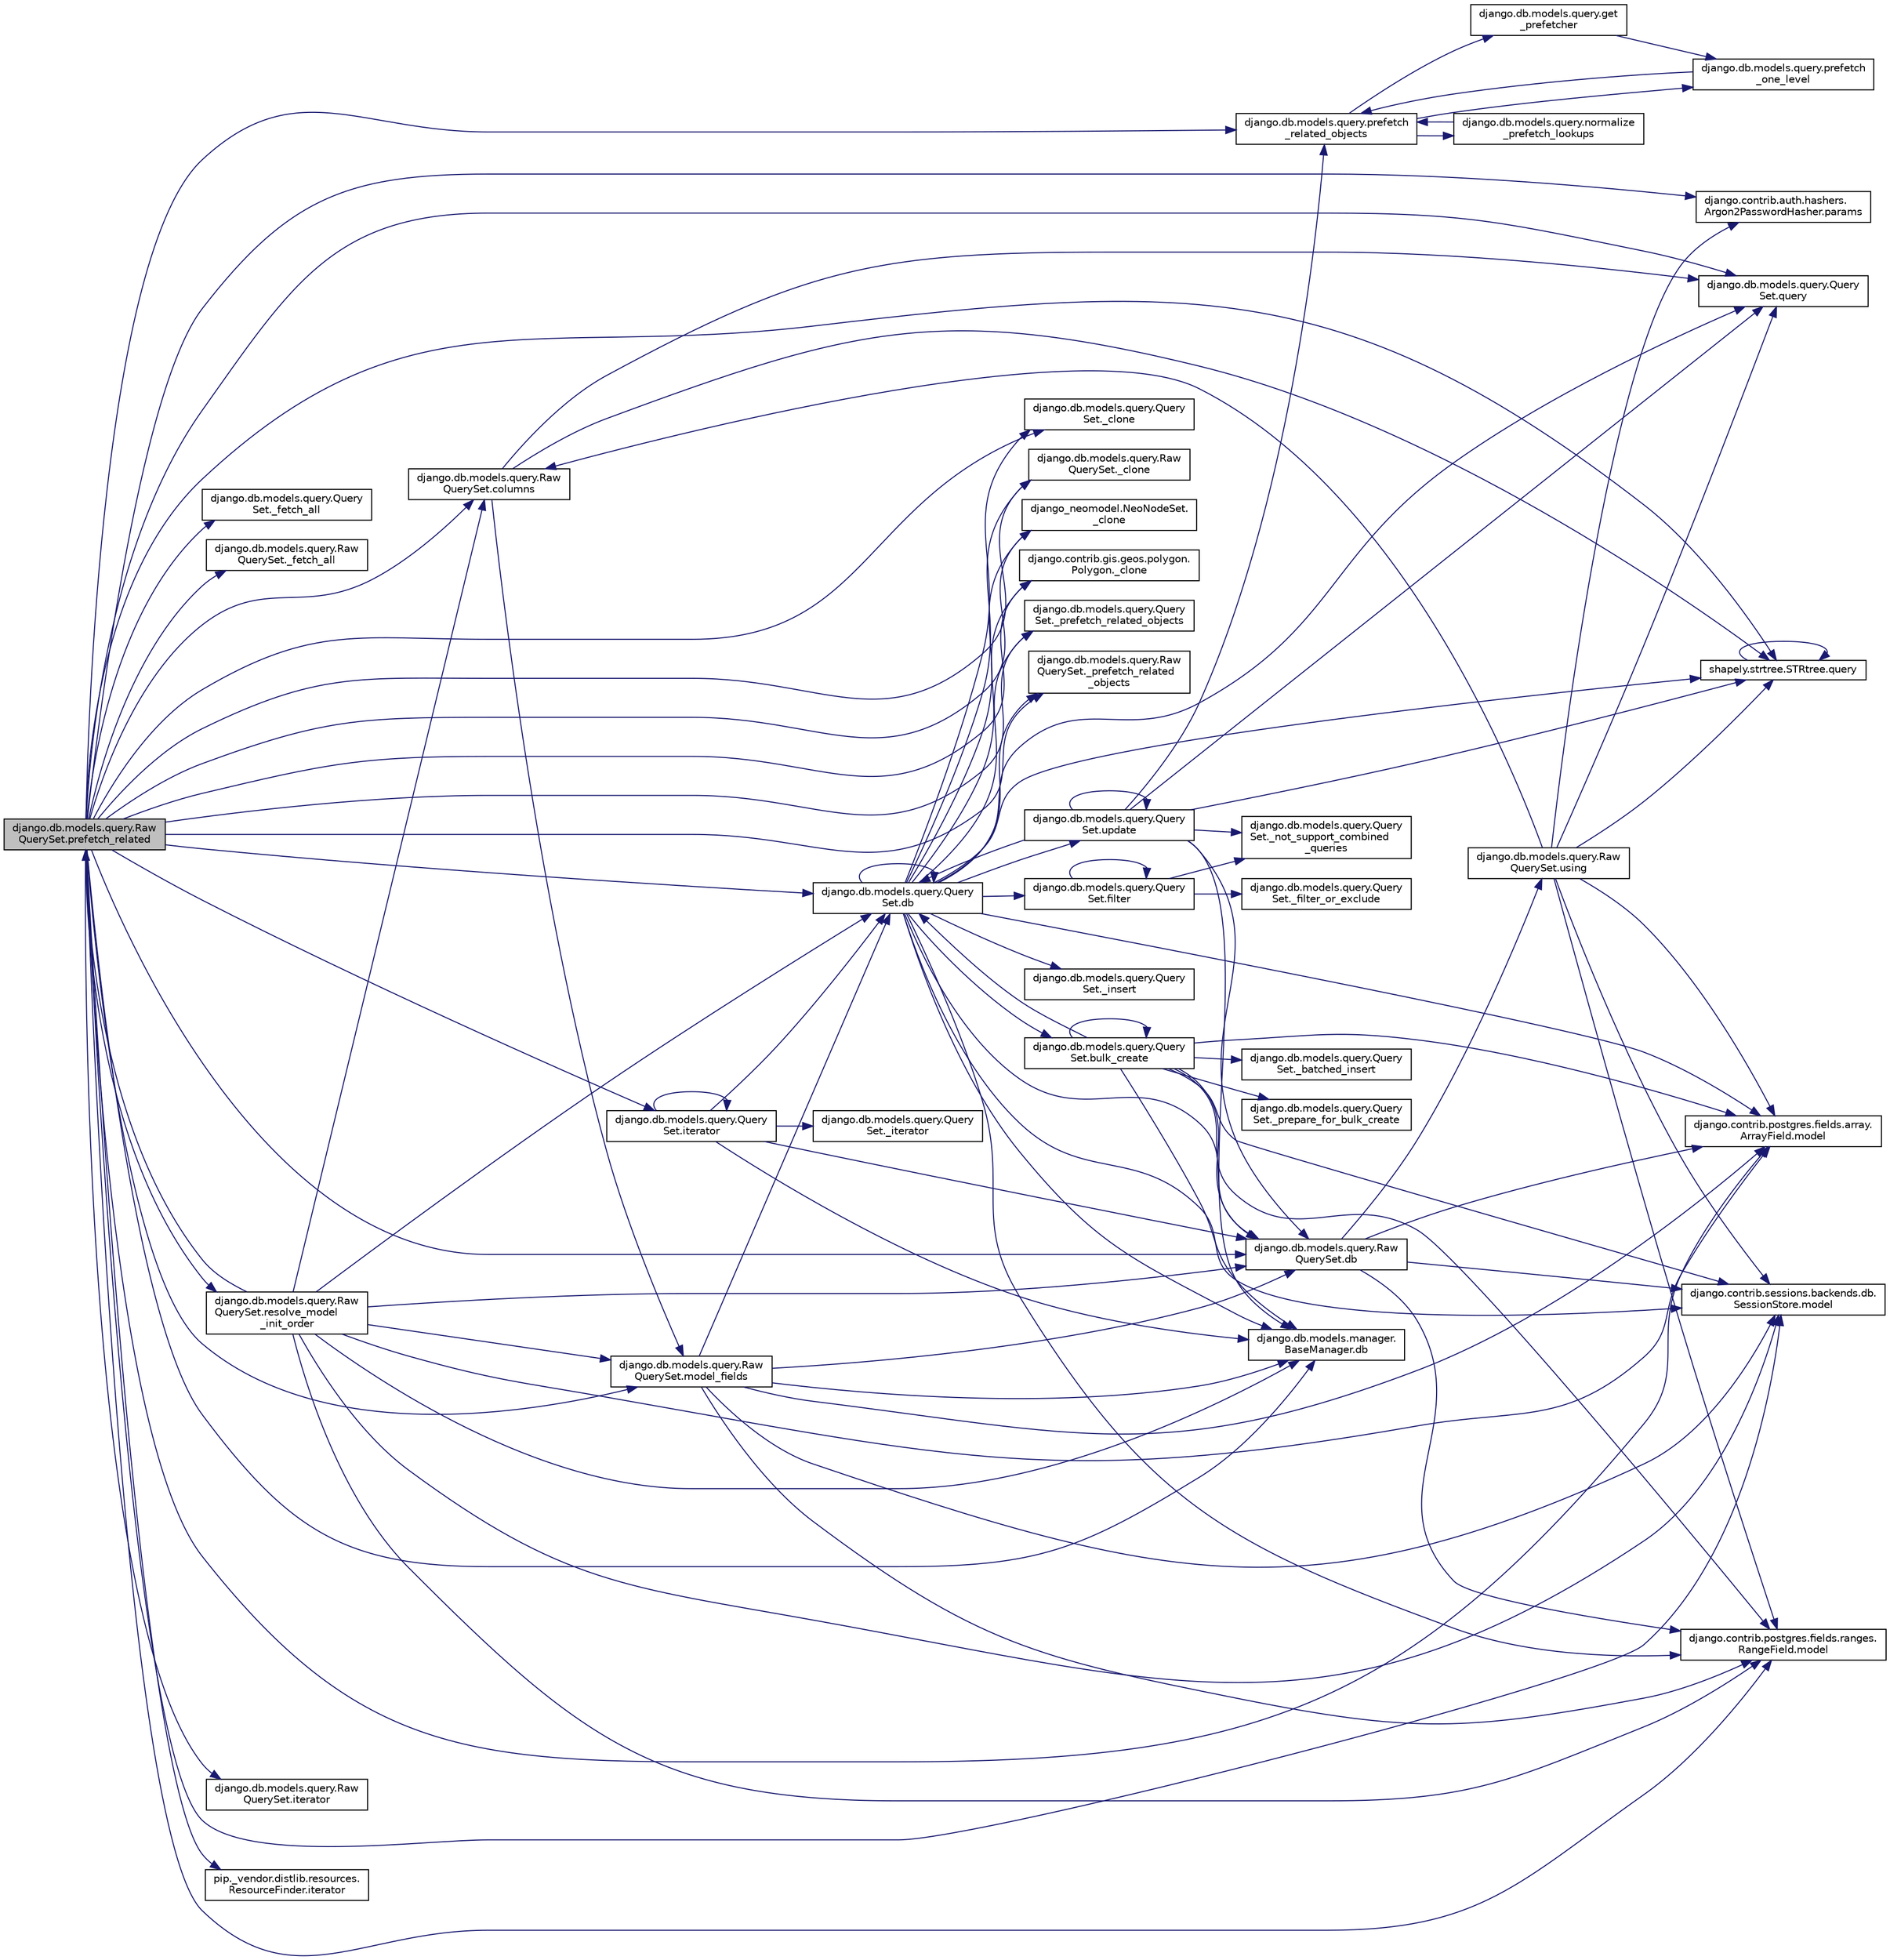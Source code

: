 digraph "django.db.models.query.RawQuerySet.prefetch_related"
{
 // LATEX_PDF_SIZE
  edge [fontname="Helvetica",fontsize="10",labelfontname="Helvetica",labelfontsize="10"];
  node [fontname="Helvetica",fontsize="10",shape=record];
  rankdir="LR";
  Node1 [label="django.db.models.query.Raw\lQuerySet.prefetch_related",height=0.2,width=0.4,color="black", fillcolor="grey75", style="filled", fontcolor="black",tooltip=" "];
  Node1 -> Node2 [color="midnightblue",fontsize="10",style="solid",fontname="Helvetica"];
  Node2 [label="django.db.models.query.Query\lSet._clone",height=0.2,width=0.4,color="black", fillcolor="white", style="filled",URL="$dd/d94/classdjango_1_1db_1_1models_1_1query_1_1_query_set.html#a1119a4a787bdcd488586c2e4142b933d",tooltip=" "];
  Node1 -> Node3 [color="midnightblue",fontsize="10",style="solid",fontname="Helvetica"];
  Node3 [label="django.db.models.query.Raw\lQuerySet._clone",height=0.2,width=0.4,color="black", fillcolor="white", style="filled",URL="$dd/d2c/classdjango_1_1db_1_1models_1_1query_1_1_raw_query_set.html#a3ef7a57554324df74f64deaee5a90b2d",tooltip=" "];
  Node1 -> Node4 [color="midnightblue",fontsize="10",style="solid",fontname="Helvetica"];
  Node4 [label="django_neomodel.NeoNodeSet.\l_clone",height=0.2,width=0.4,color="black", fillcolor="white", style="filled",URL="$d0/d61/classdjango__neomodel_1_1_neo_node_set.html#a56ae1f38bedda296e1c83267cff86cda",tooltip=" "];
  Node1 -> Node5 [color="midnightblue",fontsize="10",style="solid",fontname="Helvetica"];
  Node5 [label="django.contrib.gis.geos.polygon.\lPolygon._clone",height=0.2,width=0.4,color="black", fillcolor="white", style="filled",URL="$db/d1d/classdjango_1_1contrib_1_1gis_1_1geos_1_1polygon_1_1_polygon.html#a38395a86a6c44df2506600e6135c568f",tooltip=" "];
  Node1 -> Node6 [color="midnightblue",fontsize="10",style="solid",fontname="Helvetica"];
  Node6 [label="django.db.models.query.Query\lSet._fetch_all",height=0.2,width=0.4,color="black", fillcolor="white", style="filled",URL="$dd/d94/classdjango_1_1db_1_1models_1_1query_1_1_query_set.html#a003bf3f4ce437e66408378cfd909a5a5",tooltip=" "];
  Node1 -> Node7 [color="midnightblue",fontsize="10",style="solid",fontname="Helvetica"];
  Node7 [label="django.db.models.query.Raw\lQuerySet._fetch_all",height=0.2,width=0.4,color="black", fillcolor="white", style="filled",URL="$dd/d2c/classdjango_1_1db_1_1models_1_1query_1_1_raw_query_set.html#ad35ba4b0b24a49981eca770985a61f8c",tooltip=" "];
  Node1 -> Node8 [color="midnightblue",fontsize="10",style="solid",fontname="Helvetica"];
  Node8 [label="django.db.models.query.Query\lSet._prefetch_related_objects",height=0.2,width=0.4,color="black", fillcolor="white", style="filled",URL="$dd/d94/classdjango_1_1db_1_1models_1_1query_1_1_query_set.html#a29190d567a1cc7e39bc6dfb2352e1b33",tooltip=" "];
  Node1 -> Node9 [color="midnightblue",fontsize="10",style="solid",fontname="Helvetica"];
  Node9 [label="django.db.models.query.Raw\lQuerySet._prefetch_related\l_objects",height=0.2,width=0.4,color="black", fillcolor="white", style="filled",URL="$dd/d2c/classdjango_1_1db_1_1models_1_1query_1_1_raw_query_set.html#a609650a46c3d364771a3f0848fa30fcf",tooltip=" "];
  Node1 -> Node10 [color="midnightblue",fontsize="10",style="solid",fontname="Helvetica"];
  Node10 [label="django.db.models.query.Raw\lQuerySet.columns",height=0.2,width=0.4,color="black", fillcolor="white", style="filled",URL="$dd/d2c/classdjango_1_1db_1_1models_1_1query_1_1_raw_query_set.html#a8c630d112eb4cf03c177fefa60061ec3",tooltip=" "];
  Node10 -> Node11 [color="midnightblue",fontsize="10",style="solid",fontname="Helvetica"];
  Node11 [label="django.db.models.query.Raw\lQuerySet.model_fields",height=0.2,width=0.4,color="black", fillcolor="white", style="filled",URL="$dd/d2c/classdjango_1_1db_1_1models_1_1query_1_1_raw_query_set.html#ad16483dd2142258da490a82c56f40895",tooltip=" "];
  Node11 -> Node12 [color="midnightblue",fontsize="10",style="solid",fontname="Helvetica"];
  Node12 [label="django.db.models.manager.\lBaseManager.db",height=0.2,width=0.4,color="black", fillcolor="white", style="filled",URL="$d1/d1c/classdjango_1_1db_1_1models_1_1manager_1_1_base_manager.html#a9891c7493e786de35084e74b08c82f33",tooltip=" "];
  Node11 -> Node13 [color="midnightblue",fontsize="10",style="solid",fontname="Helvetica"];
  Node13 [label="django.db.models.query.Query\lSet.db",height=0.2,width=0.4,color="black", fillcolor="white", style="filled",URL="$dd/d94/classdjango_1_1db_1_1models_1_1query_1_1_query_set.html#a5b0de9da0ddb65ea32df950fdbbdf2c5",tooltip=" "];
  Node13 -> Node2 [color="midnightblue",fontsize="10",style="solid",fontname="Helvetica"];
  Node13 -> Node3 [color="midnightblue",fontsize="10",style="solid",fontname="Helvetica"];
  Node13 -> Node4 [color="midnightblue",fontsize="10",style="solid",fontname="Helvetica"];
  Node13 -> Node5 [color="midnightblue",fontsize="10",style="solid",fontname="Helvetica"];
  Node13 -> Node14 [color="midnightblue",fontsize="10",style="solid",fontname="Helvetica"];
  Node14 [label="django.db.models.query.Query\lSet._insert",height=0.2,width=0.4,color="black", fillcolor="white", style="filled",URL="$dd/d94/classdjango_1_1db_1_1models_1_1query_1_1_query_set.html#ae4d271a8b8fedfd346d067437e1f96a4",tooltip=" "];
  Node13 -> Node8 [color="midnightblue",fontsize="10",style="solid",fontname="Helvetica"];
  Node13 -> Node9 [color="midnightblue",fontsize="10",style="solid",fontname="Helvetica"];
  Node13 -> Node15 [color="midnightblue",fontsize="10",style="solid",fontname="Helvetica"];
  Node15 [label="django.db.models.query.Query\lSet.bulk_create",height=0.2,width=0.4,color="black", fillcolor="white", style="filled",URL="$dd/d94/classdjango_1_1db_1_1models_1_1query_1_1_query_set.html#a631e6dda66c73a8fe3ec4c6301f77c1e",tooltip=" "];
  Node15 -> Node16 [color="midnightblue",fontsize="10",style="solid",fontname="Helvetica"];
  Node16 [label="django.db.models.query.Query\lSet._batched_insert",height=0.2,width=0.4,color="black", fillcolor="white", style="filled",URL="$dd/d94/classdjango_1_1db_1_1models_1_1query_1_1_query_set.html#ade2a54469de6d007271c5b9f7116fbc8",tooltip=" "];
  Node15 -> Node17 [color="midnightblue",fontsize="10",style="solid",fontname="Helvetica"];
  Node17 [label="django.db.models.query.Query\lSet._prepare_for_bulk_create",height=0.2,width=0.4,color="black", fillcolor="white", style="filled",URL="$dd/d94/classdjango_1_1db_1_1models_1_1query_1_1_query_set.html#a6f9673c8f817a54dbedaea2faf1842c2",tooltip=" "];
  Node15 -> Node15 [color="midnightblue",fontsize="10",style="solid",fontname="Helvetica"];
  Node15 -> Node12 [color="midnightblue",fontsize="10",style="solid",fontname="Helvetica"];
  Node15 -> Node13 [color="midnightblue",fontsize="10",style="solid",fontname="Helvetica"];
  Node15 -> Node18 [color="midnightblue",fontsize="10",style="solid",fontname="Helvetica"];
  Node18 [label="django.db.models.query.Raw\lQuerySet.db",height=0.2,width=0.4,color="black", fillcolor="white", style="filled",URL="$dd/d2c/classdjango_1_1db_1_1models_1_1query_1_1_raw_query_set.html#af0898437076d82b1af6e9851ea85caff",tooltip=" "];
  Node18 -> Node19 [color="midnightblue",fontsize="10",style="solid",fontname="Helvetica"];
  Node19 [label="django.contrib.postgres.fields.array.\lArrayField.model",height=0.2,width=0.4,color="black", fillcolor="white", style="filled",URL="$dc/ddf/classdjango_1_1contrib_1_1postgres_1_1fields_1_1array_1_1_array_field.html#a43ec884d709f829e50c6881dc369ce94",tooltip=" "];
  Node18 -> Node20 [color="midnightblue",fontsize="10",style="solid",fontname="Helvetica"];
  Node20 [label="django.contrib.postgres.fields.ranges.\lRangeField.model",height=0.2,width=0.4,color="black", fillcolor="white", style="filled",URL="$d5/d99/classdjango_1_1contrib_1_1postgres_1_1fields_1_1ranges_1_1_range_field.html#a5f5cfd6917f141914484d606279cf20a",tooltip=" "];
  Node18 -> Node21 [color="midnightblue",fontsize="10",style="solid",fontname="Helvetica"];
  Node21 [label="django.contrib.sessions.backends.db.\lSessionStore.model",height=0.2,width=0.4,color="black", fillcolor="white", style="filled",URL="$d2/d1a/classdjango_1_1contrib_1_1sessions_1_1backends_1_1db_1_1_session_store.html#a9b2f42869f296eab5fab4dd5867285df",tooltip=" "];
  Node18 -> Node22 [color="midnightblue",fontsize="10",style="solid",fontname="Helvetica"];
  Node22 [label="django.db.models.query.Raw\lQuerySet.using",height=0.2,width=0.4,color="black", fillcolor="white", style="filled",URL="$dd/d2c/classdjango_1_1db_1_1models_1_1query_1_1_raw_query_set.html#afa00103e6226cdc35f5de06b29379004",tooltip=" "];
  Node22 -> Node10 [color="midnightblue",fontsize="10",style="solid",fontname="Helvetica"];
  Node22 -> Node19 [color="midnightblue",fontsize="10",style="solid",fontname="Helvetica"];
  Node22 -> Node20 [color="midnightblue",fontsize="10",style="solid",fontname="Helvetica"];
  Node22 -> Node21 [color="midnightblue",fontsize="10",style="solid",fontname="Helvetica"];
  Node22 -> Node23 [color="midnightblue",fontsize="10",style="solid",fontname="Helvetica"];
  Node23 [label="django.contrib.auth.hashers.\lArgon2PasswordHasher.params",height=0.2,width=0.4,color="black", fillcolor="white", style="filled",URL="$d9/d60/classdjango_1_1contrib_1_1auth_1_1hashers_1_1_argon2_password_hasher.html#a686aba10c20efe71047034d701174c1c",tooltip=" "];
  Node22 -> Node24 [color="midnightblue",fontsize="10",style="solid",fontname="Helvetica"];
  Node24 [label="django.db.models.query.Query\lSet.query",height=0.2,width=0.4,color="black", fillcolor="white", style="filled",URL="$dd/d94/classdjango_1_1db_1_1models_1_1query_1_1_query_set.html#a122ab2492eab3285ee368fba53d18a13",tooltip=" "];
  Node22 -> Node25 [color="midnightblue",fontsize="10",style="solid",fontname="Helvetica"];
  Node25 [label="shapely.strtree.STRtree.query",height=0.2,width=0.4,color="black", fillcolor="white", style="filled",URL="$de/dd0/classshapely_1_1strtree_1_1_s_t_rtree.html#a36091f1859b35aa145800837553ec921",tooltip=" "];
  Node25 -> Node25 [color="midnightblue",fontsize="10",style="solid",fontname="Helvetica"];
  Node15 -> Node19 [color="midnightblue",fontsize="10",style="solid",fontname="Helvetica"];
  Node15 -> Node20 [color="midnightblue",fontsize="10",style="solid",fontname="Helvetica"];
  Node15 -> Node21 [color="midnightblue",fontsize="10",style="solid",fontname="Helvetica"];
  Node13 -> Node12 [color="midnightblue",fontsize="10",style="solid",fontname="Helvetica"];
  Node13 -> Node13 [color="midnightblue",fontsize="10",style="solid",fontname="Helvetica"];
  Node13 -> Node18 [color="midnightblue",fontsize="10",style="solid",fontname="Helvetica"];
  Node13 -> Node26 [color="midnightblue",fontsize="10",style="solid",fontname="Helvetica"];
  Node26 [label="django.db.models.query.Query\lSet.filter",height=0.2,width=0.4,color="black", fillcolor="white", style="filled",URL="$dd/d94/classdjango_1_1db_1_1models_1_1query_1_1_query_set.html#a37963e0b25b04aa93ac1e0e68acd68e7",tooltip=" "];
  Node26 -> Node27 [color="midnightblue",fontsize="10",style="solid",fontname="Helvetica"];
  Node27 [label="django.db.models.query.Query\lSet._filter_or_exclude",height=0.2,width=0.4,color="black", fillcolor="white", style="filled",URL="$dd/d94/classdjango_1_1db_1_1models_1_1query_1_1_query_set.html#a5c73d2ae9b6d3c1f032d479654459b1f",tooltip=" "];
  Node26 -> Node28 [color="midnightblue",fontsize="10",style="solid",fontname="Helvetica"];
  Node28 [label="django.db.models.query.Query\lSet._not_support_combined\l_queries",height=0.2,width=0.4,color="black", fillcolor="white", style="filled",URL="$dd/d94/classdjango_1_1db_1_1models_1_1query_1_1_query_set.html#a861c2ecefc16eb29d7ad4e326ac03fe3",tooltip=" "];
  Node26 -> Node26 [color="midnightblue",fontsize="10",style="solid",fontname="Helvetica"];
  Node13 -> Node19 [color="midnightblue",fontsize="10",style="solid",fontname="Helvetica"];
  Node13 -> Node20 [color="midnightblue",fontsize="10",style="solid",fontname="Helvetica"];
  Node13 -> Node21 [color="midnightblue",fontsize="10",style="solid",fontname="Helvetica"];
  Node13 -> Node24 [color="midnightblue",fontsize="10",style="solid",fontname="Helvetica"];
  Node13 -> Node25 [color="midnightblue",fontsize="10",style="solid",fontname="Helvetica"];
  Node13 -> Node29 [color="midnightblue",fontsize="10",style="solid",fontname="Helvetica"];
  Node29 [label="django.db.models.query.Query\lSet.update",height=0.2,width=0.4,color="black", fillcolor="white", style="filled",URL="$dd/d94/classdjango_1_1db_1_1models_1_1query_1_1_query_set.html#a9a5da2b86b026694eb80eb4529689843",tooltip=" "];
  Node29 -> Node28 [color="midnightblue",fontsize="10",style="solid",fontname="Helvetica"];
  Node29 -> Node12 [color="midnightblue",fontsize="10",style="solid",fontname="Helvetica"];
  Node29 -> Node13 [color="midnightblue",fontsize="10",style="solid",fontname="Helvetica"];
  Node29 -> Node18 [color="midnightblue",fontsize="10",style="solid",fontname="Helvetica"];
  Node29 -> Node30 [color="midnightblue",fontsize="10",style="solid",fontname="Helvetica"];
  Node30 [label="django.db.models.query.prefetch\l_related_objects",height=0.2,width=0.4,color="black", fillcolor="white", style="filled",URL="$de/dc6/namespacedjango_1_1db_1_1models_1_1query.html#a2669eb06c4cc9652fd20fbd8522c12cc",tooltip=" "];
  Node30 -> Node31 [color="midnightblue",fontsize="10",style="solid",fontname="Helvetica"];
  Node31 [label="django.db.models.query.get\l_prefetcher",height=0.2,width=0.4,color="black", fillcolor="white", style="filled",URL="$de/dc6/namespacedjango_1_1db_1_1models_1_1query.html#ad55affecf3e8554a0d34164f8cdb70fa",tooltip=" "];
  Node31 -> Node32 [color="midnightblue",fontsize="10",style="solid",fontname="Helvetica"];
  Node32 [label="django.db.models.query.prefetch\l_one_level",height=0.2,width=0.4,color="black", fillcolor="white", style="filled",URL="$de/dc6/namespacedjango_1_1db_1_1models_1_1query.html#a15fe9400adc265d2aeb133ba8f4299c7",tooltip=" "];
  Node32 -> Node30 [color="midnightblue",fontsize="10",style="solid",fontname="Helvetica"];
  Node30 -> Node33 [color="midnightblue",fontsize="10",style="solid",fontname="Helvetica"];
  Node33 [label="django.db.models.query.normalize\l_prefetch_lookups",height=0.2,width=0.4,color="black", fillcolor="white", style="filled",URL="$de/dc6/namespacedjango_1_1db_1_1models_1_1query.html#ae997cc324c7d13d4d5225d245a5591cc",tooltip=" "];
  Node33 -> Node30 [color="midnightblue",fontsize="10",style="solid",fontname="Helvetica"];
  Node30 -> Node32 [color="midnightblue",fontsize="10",style="solid",fontname="Helvetica"];
  Node29 -> Node24 [color="midnightblue",fontsize="10",style="solid",fontname="Helvetica"];
  Node29 -> Node25 [color="midnightblue",fontsize="10",style="solid",fontname="Helvetica"];
  Node29 -> Node29 [color="midnightblue",fontsize="10",style="solid",fontname="Helvetica"];
  Node11 -> Node18 [color="midnightblue",fontsize="10",style="solid",fontname="Helvetica"];
  Node11 -> Node19 [color="midnightblue",fontsize="10",style="solid",fontname="Helvetica"];
  Node11 -> Node20 [color="midnightblue",fontsize="10",style="solid",fontname="Helvetica"];
  Node11 -> Node21 [color="midnightblue",fontsize="10",style="solid",fontname="Helvetica"];
  Node10 -> Node24 [color="midnightblue",fontsize="10",style="solid",fontname="Helvetica"];
  Node10 -> Node25 [color="midnightblue",fontsize="10",style="solid",fontname="Helvetica"];
  Node1 -> Node12 [color="midnightblue",fontsize="10",style="solid",fontname="Helvetica"];
  Node1 -> Node13 [color="midnightblue",fontsize="10",style="solid",fontname="Helvetica"];
  Node1 -> Node18 [color="midnightblue",fontsize="10",style="solid",fontname="Helvetica"];
  Node1 -> Node34 [color="midnightblue",fontsize="10",style="solid",fontname="Helvetica"];
  Node34 [label="django.db.models.query.Raw\lQuerySet.iterator",height=0.2,width=0.4,color="black", fillcolor="white", style="filled",URL="$dd/d2c/classdjango_1_1db_1_1models_1_1query_1_1_raw_query_set.html#a1ce4d4c0f6667c2cf5bf8dde9ed54caa",tooltip=" "];
  Node1 -> Node35 [color="midnightblue",fontsize="10",style="solid",fontname="Helvetica"];
  Node35 [label="django.db.models.query.Query\lSet.iterator",height=0.2,width=0.4,color="black", fillcolor="white", style="filled",URL="$dd/d94/classdjango_1_1db_1_1models_1_1query_1_1_query_set.html#a933dd007dadbc356790162bd2287e690",tooltip=" "];
  Node35 -> Node36 [color="midnightblue",fontsize="10",style="solid",fontname="Helvetica"];
  Node36 [label="django.db.models.query.Query\lSet._iterator",height=0.2,width=0.4,color="black", fillcolor="white", style="filled",URL="$dd/d94/classdjango_1_1db_1_1models_1_1query_1_1_query_set.html#ad9c7deb533eb28e3de28b2dcd2a1e42c",tooltip=" "];
  Node35 -> Node12 [color="midnightblue",fontsize="10",style="solid",fontname="Helvetica"];
  Node35 -> Node13 [color="midnightblue",fontsize="10",style="solid",fontname="Helvetica"];
  Node35 -> Node18 [color="midnightblue",fontsize="10",style="solid",fontname="Helvetica"];
  Node35 -> Node35 [color="midnightblue",fontsize="10",style="solid",fontname="Helvetica"];
  Node1 -> Node37 [color="midnightblue",fontsize="10",style="solid",fontname="Helvetica"];
  Node37 [label="pip._vendor.distlib.resources.\lResourceFinder.iterator",height=0.2,width=0.4,color="black", fillcolor="white", style="filled",URL="$df/d96/classpip_1_1__vendor_1_1distlib_1_1resources_1_1_resource_finder.html#ab0f86812727cc97d40911589de5511bc",tooltip=" "];
  Node1 -> Node19 [color="midnightblue",fontsize="10",style="solid",fontname="Helvetica"];
  Node1 -> Node20 [color="midnightblue",fontsize="10",style="solid",fontname="Helvetica"];
  Node1 -> Node21 [color="midnightblue",fontsize="10",style="solid",fontname="Helvetica"];
  Node1 -> Node11 [color="midnightblue",fontsize="10",style="solid",fontname="Helvetica"];
  Node1 -> Node23 [color="midnightblue",fontsize="10",style="solid",fontname="Helvetica"];
  Node1 -> Node30 [color="midnightblue",fontsize="10",style="solid",fontname="Helvetica"];
  Node1 -> Node24 [color="midnightblue",fontsize="10",style="solid",fontname="Helvetica"];
  Node1 -> Node25 [color="midnightblue",fontsize="10",style="solid",fontname="Helvetica"];
  Node1 -> Node38 [color="midnightblue",fontsize="10",style="solid",fontname="Helvetica"];
  Node38 [label="django.db.models.query.Raw\lQuerySet.resolve_model\l_init_order",height=0.2,width=0.4,color="black", fillcolor="white", style="filled",URL="$dd/d2c/classdjango_1_1db_1_1models_1_1query_1_1_raw_query_set.html#a20b0652b256769f0b4ed8c4c1eae7b52",tooltip=" "];
  Node38 -> Node10 [color="midnightblue",fontsize="10",style="solid",fontname="Helvetica"];
  Node38 -> Node12 [color="midnightblue",fontsize="10",style="solid",fontname="Helvetica"];
  Node38 -> Node13 [color="midnightblue",fontsize="10",style="solid",fontname="Helvetica"];
  Node38 -> Node18 [color="midnightblue",fontsize="10",style="solid",fontname="Helvetica"];
  Node38 -> Node19 [color="midnightblue",fontsize="10",style="solid",fontname="Helvetica"];
  Node38 -> Node20 [color="midnightblue",fontsize="10",style="solid",fontname="Helvetica"];
  Node38 -> Node21 [color="midnightblue",fontsize="10",style="solid",fontname="Helvetica"];
  Node38 -> Node11 [color="midnightblue",fontsize="10",style="solid",fontname="Helvetica"];
  Node38 -> Node1 [color="midnightblue",fontsize="10",style="solid",fontname="Helvetica"];
}
